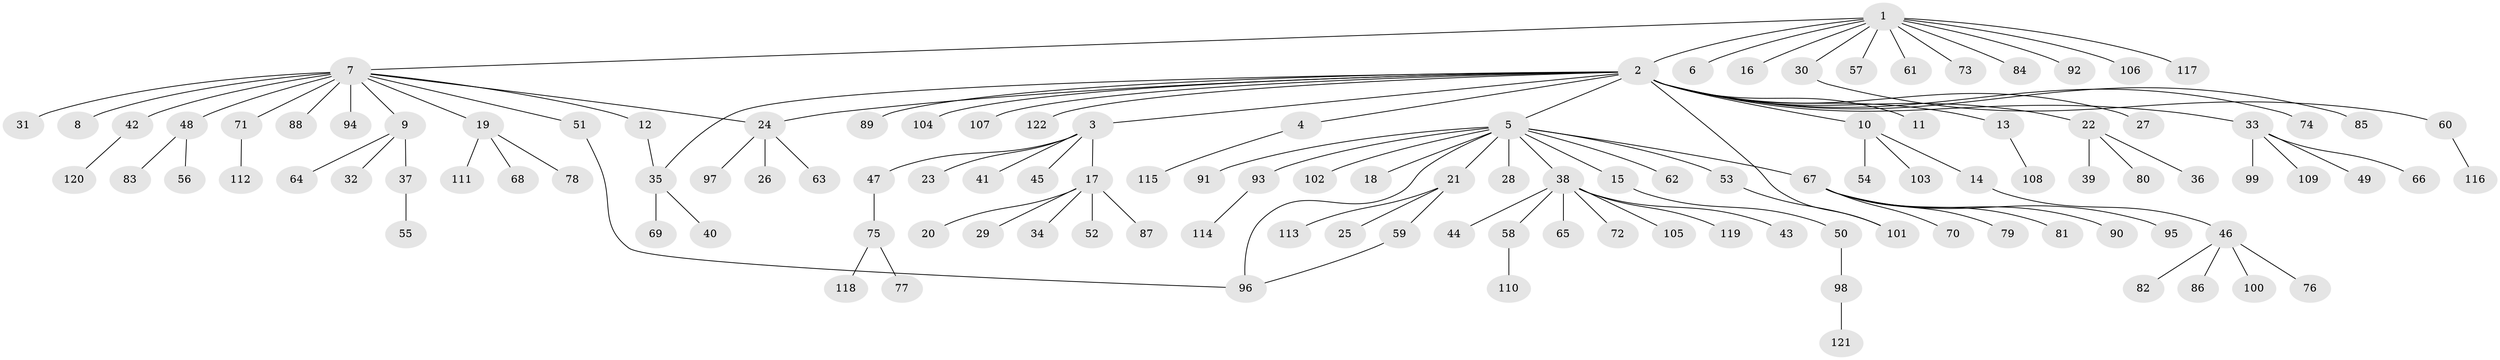 // coarse degree distribution, {27: 0.011764705882352941, 1: 0.7647058823529411, 16: 0.011764705882352941, 2: 0.1411764705882353, 4: 0.023529411764705882, 6: 0.023529411764705882, 15: 0.011764705882352941, 5: 0.011764705882352941}
// Generated by graph-tools (version 1.1) at 2025/51/03/04/25 21:51:57]
// undirected, 122 vertices, 126 edges
graph export_dot {
graph [start="1"]
  node [color=gray90,style=filled];
  1;
  2;
  3;
  4;
  5;
  6;
  7;
  8;
  9;
  10;
  11;
  12;
  13;
  14;
  15;
  16;
  17;
  18;
  19;
  20;
  21;
  22;
  23;
  24;
  25;
  26;
  27;
  28;
  29;
  30;
  31;
  32;
  33;
  34;
  35;
  36;
  37;
  38;
  39;
  40;
  41;
  42;
  43;
  44;
  45;
  46;
  47;
  48;
  49;
  50;
  51;
  52;
  53;
  54;
  55;
  56;
  57;
  58;
  59;
  60;
  61;
  62;
  63;
  64;
  65;
  66;
  67;
  68;
  69;
  70;
  71;
  72;
  73;
  74;
  75;
  76;
  77;
  78;
  79;
  80;
  81;
  82;
  83;
  84;
  85;
  86;
  87;
  88;
  89;
  90;
  91;
  92;
  93;
  94;
  95;
  96;
  97;
  98;
  99;
  100;
  101;
  102;
  103;
  104;
  105;
  106;
  107;
  108;
  109;
  110;
  111;
  112;
  113;
  114;
  115;
  116;
  117;
  118;
  119;
  120;
  121;
  122;
  1 -- 2;
  1 -- 6;
  1 -- 7;
  1 -- 16;
  1 -- 30;
  1 -- 57;
  1 -- 61;
  1 -- 73;
  1 -- 84;
  1 -- 92;
  1 -- 106;
  1 -- 117;
  2 -- 3;
  2 -- 4;
  2 -- 5;
  2 -- 10;
  2 -- 11;
  2 -- 13;
  2 -- 22;
  2 -- 24;
  2 -- 27;
  2 -- 33;
  2 -- 35;
  2 -- 74;
  2 -- 85;
  2 -- 89;
  2 -- 101;
  2 -- 104;
  2 -- 107;
  2 -- 122;
  3 -- 17;
  3 -- 23;
  3 -- 41;
  3 -- 45;
  3 -- 47;
  4 -- 115;
  5 -- 15;
  5 -- 18;
  5 -- 21;
  5 -- 28;
  5 -- 38;
  5 -- 53;
  5 -- 62;
  5 -- 67;
  5 -- 91;
  5 -- 93;
  5 -- 96;
  5 -- 102;
  7 -- 8;
  7 -- 9;
  7 -- 12;
  7 -- 19;
  7 -- 24;
  7 -- 31;
  7 -- 42;
  7 -- 48;
  7 -- 51;
  7 -- 71;
  7 -- 88;
  7 -- 94;
  9 -- 32;
  9 -- 37;
  9 -- 64;
  10 -- 14;
  10 -- 54;
  10 -- 103;
  12 -- 35;
  13 -- 108;
  14 -- 46;
  15 -- 50;
  17 -- 20;
  17 -- 29;
  17 -- 34;
  17 -- 52;
  17 -- 87;
  19 -- 68;
  19 -- 78;
  19 -- 111;
  21 -- 25;
  21 -- 59;
  21 -- 113;
  22 -- 36;
  22 -- 39;
  22 -- 80;
  24 -- 26;
  24 -- 63;
  24 -- 97;
  30 -- 60;
  33 -- 49;
  33 -- 66;
  33 -- 99;
  33 -- 109;
  35 -- 40;
  35 -- 69;
  37 -- 55;
  38 -- 43;
  38 -- 44;
  38 -- 58;
  38 -- 65;
  38 -- 72;
  38 -- 105;
  38 -- 119;
  42 -- 120;
  46 -- 76;
  46 -- 82;
  46 -- 86;
  46 -- 100;
  47 -- 75;
  48 -- 56;
  48 -- 83;
  50 -- 98;
  51 -- 96;
  53 -- 101;
  58 -- 110;
  59 -- 96;
  60 -- 116;
  67 -- 70;
  67 -- 79;
  67 -- 81;
  67 -- 90;
  67 -- 95;
  71 -- 112;
  75 -- 77;
  75 -- 118;
  93 -- 114;
  98 -- 121;
}
